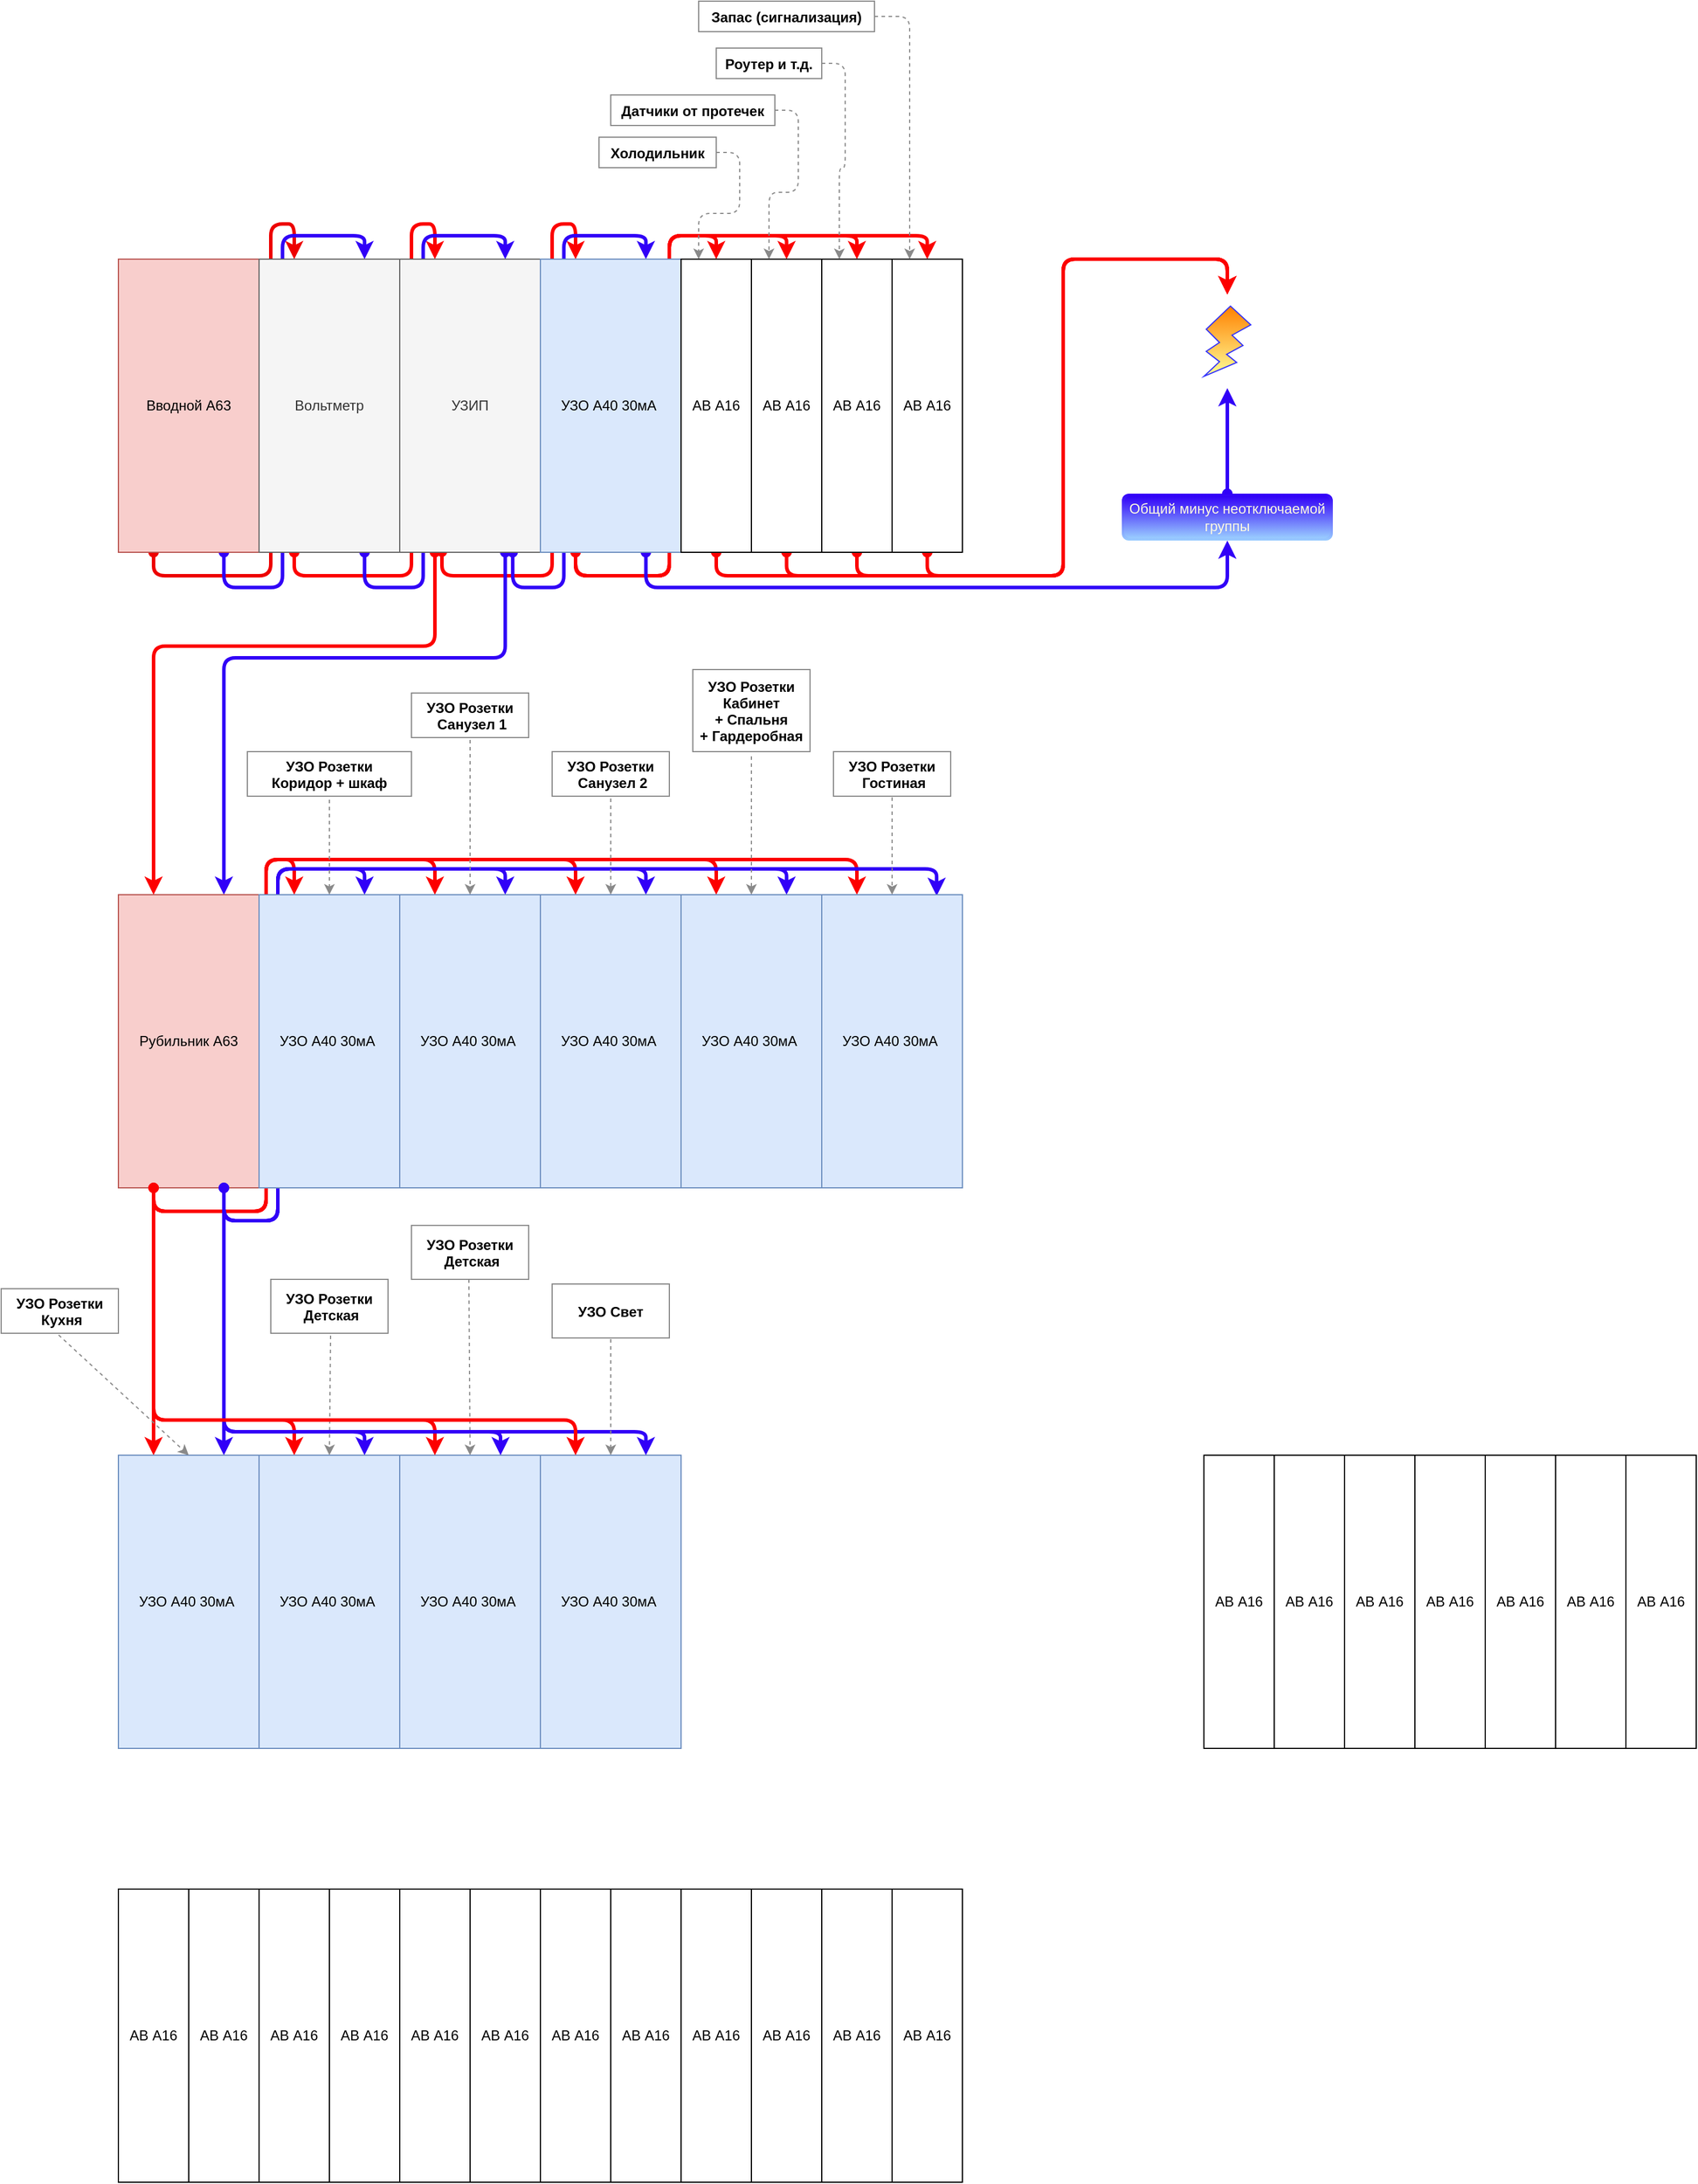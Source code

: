 <mxfile version="14.1.9" type="github">
  <diagram id="InX6c_mjAQpi0wGUPiS7" name="Page-1">
    <mxGraphModel dx="3693" dy="2317" grid="1" gridSize="10" guides="1" tooltips="1" connect="1" arrows="1" fold="1" page="1" pageScale="1" pageWidth="827" pageHeight="1169" math="0" shadow="0">
      <root>
        <mxCell id="0" />
        <mxCell id="1" parent="0" />
        <mxCell id="CxmhkmH8qf6XdyJVh8Tx-62" style="edgeStyle=orthogonalEdgeStyle;rounded=1;orthogonalLoop=1;jettySize=auto;html=1;startArrow=oval;startFill=1;strokeWidth=3;fillColor=#BC6C25;fontColor=#FEFAE0;exitX=0.5;exitY=1;exitDx=0;exitDy=0;strokeColor=#FC0000;" edge="1" parent="1" source="rveFUDQaSkYgi8xqInOS-8">
          <mxGeometry relative="1" as="geometry">
            <mxPoint x="1000" y="190" as="targetPoint" />
            <mxPoint x="740" y="410" as="sourcePoint" />
            <Array as="points">
              <mxPoint x="744" y="430" />
              <mxPoint x="860" y="430" />
              <mxPoint x="860" y="160" />
              <mxPoint x="1000" y="160" />
            </Array>
          </mxGeometry>
        </mxCell>
        <mxCell id="CxmhkmH8qf6XdyJVh8Tx-64" style="edgeStyle=orthogonalEdgeStyle;rounded=1;orthogonalLoop=1;jettySize=auto;html=1;startArrow=oval;startFill=1;strokeWidth=3;fillColor=#BC6C25;fontColor=#FEFAE0;exitX=0.5;exitY=1;exitDx=0;exitDy=0;strokeColor=#FC0000;" edge="1" parent="1" source="rveFUDQaSkYgi8xqInOS-7">
          <mxGeometry relative="1" as="geometry">
            <mxPoint x="1000" y="190" as="targetPoint" />
            <mxPoint x="690" y="410" as="sourcePoint" />
            <Array as="points">
              <mxPoint x="684" y="430" />
              <mxPoint x="860" y="430" />
              <mxPoint x="860" y="160" />
              <mxPoint x="1000" y="160" />
            </Array>
          </mxGeometry>
        </mxCell>
        <mxCell id="CxmhkmH8qf6XdyJVh8Tx-63" style="edgeStyle=orthogonalEdgeStyle;rounded=1;orthogonalLoop=1;jettySize=auto;html=1;exitX=0.5;exitY=1;exitDx=0;exitDy=0;startArrow=oval;startFill=1;strokeWidth=3;fillColor=#BC6C25;fontColor=#FEFAE0;strokeColor=#FC0000;" edge="1" parent="1" source="rveFUDQaSkYgi8xqInOS-6">
          <mxGeometry relative="1" as="geometry">
            <mxPoint x="1000" y="190" as="targetPoint" />
            <mxPoint x="624" y="410" as="sourcePoint" />
            <Array as="points">
              <mxPoint x="624" y="430" />
              <mxPoint x="860" y="430" />
              <mxPoint x="860" y="160" />
              <mxPoint x="1000" y="160" />
            </Array>
          </mxGeometry>
        </mxCell>
        <mxCell id="rveFUDQaSkYgi8xqInOS-10" style="edgeStyle=orthogonalEdgeStyle;orthogonalLoop=1;jettySize=auto;html=1;exitX=0.25;exitY=1;exitDx=0;exitDy=0;entryX=0.25;entryY=0;entryDx=0;entryDy=0;fillColor=#f8cecc;strokeColor=#ED0000;strokeWidth=3;startArrow=oval;startFill=1;" parent="1" source="rveFUDQaSkYgi8xqInOS-1" target="rveFUDQaSkYgi8xqInOS-2" edge="1">
          <mxGeometry relative="1" as="geometry">
            <Array as="points">
              <mxPoint x="84" y="430" />
              <mxPoint x="184" y="430" />
              <mxPoint x="184" y="130" />
              <mxPoint x="204" y="130" />
            </Array>
          </mxGeometry>
        </mxCell>
        <mxCell id="rveFUDQaSkYgi8xqInOS-11" style="edgeStyle=orthogonalEdgeStyle;orthogonalLoop=1;jettySize=auto;html=1;exitX=0.75;exitY=1;exitDx=0;exitDy=0;entryX=0.75;entryY=0;entryDx=0;entryDy=0;fillColor=#dae8fc;strokeColor=#3100F7;strokeWidth=3;startArrow=oval;startFill=1;" parent="1" source="rveFUDQaSkYgi8xqInOS-1" target="rveFUDQaSkYgi8xqInOS-2" edge="1">
          <mxGeometry relative="1" as="geometry">
            <Array as="points">
              <mxPoint x="144" y="440" />
              <mxPoint x="194" y="440" />
              <mxPoint x="194" y="140" />
              <mxPoint x="264" y="140" />
            </Array>
          </mxGeometry>
        </mxCell>
        <mxCell id="rveFUDQaSkYgi8xqInOS-1" value="Вводной А63" style="whiteSpace=wrap;html=1;fillColor=#f8cecc;strokeColor=#b85450;" parent="1" vertex="1">
          <mxGeometry x="54" y="160" width="120" height="250" as="geometry" />
        </mxCell>
        <mxCell id="rveFUDQaSkYgi8xqInOS-12" style="edgeStyle=orthogonalEdgeStyle;orthogonalLoop=1;jettySize=auto;html=1;exitX=0.25;exitY=1;exitDx=0;exitDy=0;entryX=0.25;entryY=0;entryDx=0;entryDy=0;strokeColor=#FC0000;strokeWidth=3;startArrow=oval;startFill=1;" parent="1" source="rveFUDQaSkYgi8xqInOS-2" target="rveFUDQaSkYgi8xqInOS-3" edge="1">
          <mxGeometry relative="1" as="geometry">
            <Array as="points">
              <mxPoint x="204" y="430" />
              <mxPoint x="304" y="430" />
              <mxPoint x="304" y="130" />
              <mxPoint x="324" y="130" />
            </Array>
          </mxGeometry>
        </mxCell>
        <mxCell id="rveFUDQaSkYgi8xqInOS-13" style="edgeStyle=orthogonalEdgeStyle;orthogonalLoop=1;jettySize=auto;html=1;exitX=0.75;exitY=1;exitDx=0;exitDy=0;entryX=0.75;entryY=0;entryDx=0;entryDy=0;strokeColor=#3100F7;strokeWidth=3;startArrow=oval;startFill=1;" parent="1" source="rveFUDQaSkYgi8xqInOS-2" target="rveFUDQaSkYgi8xqInOS-3" edge="1">
          <mxGeometry relative="1" as="geometry">
            <Array as="points">
              <mxPoint x="264" y="440" />
              <mxPoint x="314" y="440" />
              <mxPoint x="314" y="140" />
              <mxPoint x="384" y="140" />
            </Array>
          </mxGeometry>
        </mxCell>
        <mxCell id="rveFUDQaSkYgi8xqInOS-2" value="Вольтметр" style="whiteSpace=wrap;html=1;fillColor=#f5f5f5;strokeColor=#666666;fontColor=#333333;" parent="1" vertex="1">
          <mxGeometry x="174" y="160" width="120" height="250" as="geometry" />
        </mxCell>
        <mxCell id="rveFUDQaSkYgi8xqInOS-19" style="edgeStyle=orthogonalEdgeStyle;orthogonalLoop=1;jettySize=auto;html=1;exitX=0.3;exitY=0.998;exitDx=0;exitDy=0;entryX=0.25;entryY=0;entryDx=0;entryDy=0;strokeWidth=3;strokeColor=#FC0000;exitPerimeter=0;startArrow=oval;startFill=1;" parent="1" source="rveFUDQaSkYgi8xqInOS-3" target="rveFUDQaSkYgi8xqInOS-4" edge="1">
          <mxGeometry relative="1" as="geometry">
            <Array as="points">
              <mxPoint x="330" y="430" />
              <mxPoint x="424" y="430" />
              <mxPoint x="424" y="130" />
              <mxPoint x="444" y="130" />
            </Array>
          </mxGeometry>
        </mxCell>
        <mxCell id="rveFUDQaSkYgi8xqInOS-20" style="edgeStyle=orthogonalEdgeStyle;orthogonalLoop=1;jettySize=auto;html=1;exitX=0.803;exitY=1;exitDx=0;exitDy=0;entryX=0.75;entryY=0;entryDx=0;entryDy=0;strokeColor=#3100F7;strokeWidth=3;exitPerimeter=0;startArrow=oval;startFill=1;" parent="1" source="rveFUDQaSkYgi8xqInOS-3" target="rveFUDQaSkYgi8xqInOS-4" edge="1">
          <mxGeometry relative="1" as="geometry">
            <Array as="points">
              <mxPoint x="390" y="440" />
              <mxPoint x="434" y="440" />
              <mxPoint x="434" y="140" />
              <mxPoint x="504" y="140" />
            </Array>
          </mxGeometry>
        </mxCell>
        <mxCell id="rveFUDQaSkYgi8xqInOS-78" style="edgeStyle=orthogonalEdgeStyle;orthogonalLoop=1;jettySize=auto;html=1;exitX=0.25;exitY=1;exitDx=0;exitDy=0;entryX=0.25;entryY=0;entryDx=0;entryDy=0;strokeWidth=3;strokeColor=#FC0000;startArrow=oval;startFill=1;" parent="1" source="rveFUDQaSkYgi8xqInOS-3" target="rveFUDQaSkYgi8xqInOS-70" edge="1">
          <mxGeometry relative="1" as="geometry">
            <Array as="points">
              <mxPoint x="324" y="490" />
              <mxPoint x="84" y="490" />
            </Array>
          </mxGeometry>
        </mxCell>
        <mxCell id="rveFUDQaSkYgi8xqInOS-79" style="edgeStyle=orthogonalEdgeStyle;orthogonalLoop=1;jettySize=auto;html=1;exitX=0.75;exitY=1;exitDx=0;exitDy=0;entryX=0.75;entryY=0;entryDx=0;entryDy=0;strokeWidth=3;strokeColor=#3100F7;startArrow=oval;startFill=1;" parent="1" source="rveFUDQaSkYgi8xqInOS-3" target="rveFUDQaSkYgi8xqInOS-70" edge="1">
          <mxGeometry relative="1" as="geometry">
            <Array as="points">
              <mxPoint x="384" y="500" />
              <mxPoint x="144" y="500" />
            </Array>
          </mxGeometry>
        </mxCell>
        <mxCell id="rveFUDQaSkYgi8xqInOS-3" value="УЗИП" style="whiteSpace=wrap;html=1;fillColor=#f5f5f5;strokeColor=#666666;fontColor=#333333;" parent="1" vertex="1">
          <mxGeometry x="294" y="160" width="120" height="250" as="geometry" />
        </mxCell>
        <mxCell id="rveFUDQaSkYgi8xqInOS-21" style="edgeStyle=orthogonalEdgeStyle;orthogonalLoop=1;jettySize=auto;html=1;exitX=0.25;exitY=1;exitDx=0;exitDy=0;entryX=0.5;entryY=0;entryDx=0;entryDy=0;strokeColor=#FC0000;strokeWidth=3;" parent="1" source="rveFUDQaSkYgi8xqInOS-4" target="rveFUDQaSkYgi8xqInOS-5" edge="1">
          <mxGeometry relative="1" as="geometry">
            <Array as="points">
              <mxPoint x="444" y="430" />
              <mxPoint x="524" y="430" />
              <mxPoint x="524" y="140" />
              <mxPoint x="564" y="140" />
            </Array>
          </mxGeometry>
        </mxCell>
        <mxCell id="rveFUDQaSkYgi8xqInOS-22" style="edgeStyle=orthogonalEdgeStyle;orthogonalLoop=1;jettySize=auto;html=1;exitX=0.25;exitY=1;exitDx=0;exitDy=0;entryX=0.5;entryY=0;entryDx=0;entryDy=0;strokeColor=#FC0000;strokeWidth=3;" parent="1" source="rveFUDQaSkYgi8xqInOS-4" target="rveFUDQaSkYgi8xqInOS-6" edge="1">
          <mxGeometry relative="1" as="geometry">
            <Array as="points">
              <mxPoint x="444" y="430" />
              <mxPoint x="524" y="430" />
              <mxPoint x="524" y="140" />
              <mxPoint x="624" y="140" />
            </Array>
          </mxGeometry>
        </mxCell>
        <mxCell id="rveFUDQaSkYgi8xqInOS-23" style="edgeStyle=orthogonalEdgeStyle;orthogonalLoop=1;jettySize=auto;html=1;exitX=0.25;exitY=1;exitDx=0;exitDy=0;entryX=0.5;entryY=0;entryDx=0;entryDy=0;strokeColor=#FC0000;strokeWidth=3;" parent="1" source="rveFUDQaSkYgi8xqInOS-4" target="rveFUDQaSkYgi8xqInOS-7" edge="1">
          <mxGeometry relative="1" as="geometry">
            <Array as="points">
              <mxPoint x="444" y="430" />
              <mxPoint x="524" y="430" />
              <mxPoint x="524" y="140" />
              <mxPoint x="684" y="140" />
            </Array>
          </mxGeometry>
        </mxCell>
        <mxCell id="rveFUDQaSkYgi8xqInOS-24" style="edgeStyle=orthogonalEdgeStyle;orthogonalLoop=1;jettySize=auto;html=1;exitX=0.25;exitY=1;exitDx=0;exitDy=0;entryX=0.5;entryY=0;entryDx=0;entryDy=0;strokeColor=#FC0000;strokeWidth=3;startArrow=oval;startFill=1;" parent="1" source="rveFUDQaSkYgi8xqInOS-4" target="rveFUDQaSkYgi8xqInOS-8" edge="1">
          <mxGeometry relative="1" as="geometry">
            <Array as="points">
              <mxPoint x="444" y="430" />
              <mxPoint x="524" y="430" />
              <mxPoint x="524" y="140" />
              <mxPoint x="744" y="140" />
            </Array>
          </mxGeometry>
        </mxCell>
        <mxCell id="CxmhkmH8qf6XdyJVh8Tx-51" style="edgeStyle=orthogonalEdgeStyle;rounded=1;orthogonalLoop=1;jettySize=auto;html=1;exitX=0.75;exitY=1;exitDx=0;exitDy=0;fillColor=#BC6C25;fontColor=#FEFAE0;strokeColor=#3100F7;strokeWidth=3;entryX=0.5;entryY=1;entryDx=0;entryDy=0;startArrow=oval;startFill=1;" edge="1" parent="1" source="rveFUDQaSkYgi8xqInOS-4" target="CxmhkmH8qf6XdyJVh8Tx-52">
          <mxGeometry relative="1" as="geometry">
            <mxPoint x="1340" y="300" as="targetPoint" />
            <Array as="points">
              <mxPoint x="504" y="440" />
              <mxPoint x="1000" y="440" />
            </Array>
          </mxGeometry>
        </mxCell>
        <mxCell id="rveFUDQaSkYgi8xqInOS-4" value="УЗО А40 30мА&amp;nbsp;" style="whiteSpace=wrap;html=1;fillColor=#dae8fc;strokeColor=#6c8ebf;" parent="1" vertex="1">
          <mxGeometry x="414" y="160" width="120" height="250" as="geometry" />
        </mxCell>
        <mxCell id="CxmhkmH8qf6XdyJVh8Tx-56" style="edgeStyle=orthogonalEdgeStyle;rounded=1;orthogonalLoop=1;jettySize=auto;html=1;exitX=0.5;exitY=1;exitDx=0;exitDy=0;startArrow=oval;startFill=1;strokeWidth=3;fillColor=#BC6C25;fontColor=#FEFAE0;strokeColor=#FC0000;" edge="1" parent="1" source="rveFUDQaSkYgi8xqInOS-5">
          <mxGeometry relative="1" as="geometry">
            <mxPoint x="1000" y="190" as="targetPoint" />
            <Array as="points">
              <mxPoint x="564" y="430" />
              <mxPoint x="860" y="430" />
              <mxPoint x="860" y="160" />
              <mxPoint x="1000" y="160" />
            </Array>
          </mxGeometry>
        </mxCell>
        <mxCell id="rveFUDQaSkYgi8xqInOS-5" value="АВ А16" style="whiteSpace=wrap;html=1;" parent="1" vertex="1">
          <mxGeometry x="534" y="160" width="60" height="250" as="geometry" />
        </mxCell>
        <mxCell id="rveFUDQaSkYgi8xqInOS-6" value="АВ А16" style="whiteSpace=wrap;html=1;" parent="1" vertex="1">
          <mxGeometry x="594" y="160" width="60" height="250" as="geometry" />
        </mxCell>
        <mxCell id="rveFUDQaSkYgi8xqInOS-7" value="АВ А16" style="whiteSpace=wrap;html=1;" parent="1" vertex="1">
          <mxGeometry x="654" y="160" width="60" height="250" as="geometry" />
        </mxCell>
        <mxCell id="rveFUDQaSkYgi8xqInOS-8" value="АВ А16" style="whiteSpace=wrap;html=1;" parent="1" vertex="1">
          <mxGeometry x="714" y="160" width="60" height="250" as="geometry" />
        </mxCell>
        <mxCell id="rveFUDQaSkYgi8xqInOS-36" style="edgeStyle=orthogonalEdgeStyle;orthogonalLoop=1;jettySize=auto;html=1;exitX=1;exitY=0.5;exitDx=0;exitDy=0;entryX=0.25;entryY=0;entryDx=0;entryDy=0;strokeWidth=1;dashed=1;strokeColor=#8A8A8A;" parent="1" source="rveFUDQaSkYgi8xqInOS-25" target="rveFUDQaSkYgi8xqInOS-5" edge="1">
          <mxGeometry relative="1" as="geometry" />
        </mxCell>
        <mxCell id="rveFUDQaSkYgi8xqInOS-25" value="Холодильник" style="text;align=center;fontStyle=1;verticalAlign=middle;spacingLeft=3;spacingRight=3;rotatable=0;points=[[0,0.5],[1,0.5]];portConstraint=eastwest;strokeWidth=1;perimeterSpacing=0;glass=0;shadow=0;strokeColor=#8A8A8A;" parent="1" vertex="1">
          <mxGeometry x="464" y="56" width="100" height="26" as="geometry" />
        </mxCell>
        <mxCell id="rveFUDQaSkYgi8xqInOS-35" style="edgeStyle=orthogonalEdgeStyle;orthogonalLoop=1;jettySize=auto;html=1;exitX=1;exitY=0.5;exitDx=0;exitDy=0;entryX=0.25;entryY=0;entryDx=0;entryDy=0;strokeWidth=1;dashed=1;strokeColor=#8A8A8A;" parent="1" source="rveFUDQaSkYgi8xqInOS-27" target="rveFUDQaSkYgi8xqInOS-6" edge="1">
          <mxGeometry relative="1" as="geometry" />
        </mxCell>
        <mxCell id="rveFUDQaSkYgi8xqInOS-27" value="Датчики от протечек" style="text;align=center;fontStyle=1;verticalAlign=middle;spacingLeft=3;spacingRight=3;rotatable=0;points=[[0,0.5],[1,0.5]];portConstraint=eastwest;shadow=0;glass=0;fillColor=none;strokeColor=#8A8A8A;" parent="1" vertex="1">
          <mxGeometry x="474" y="20" width="140" height="26" as="geometry" />
        </mxCell>
        <mxCell id="rveFUDQaSkYgi8xqInOS-34" style="edgeStyle=orthogonalEdgeStyle;orthogonalLoop=1;jettySize=auto;html=1;exitX=1;exitY=0.5;exitDx=0;exitDy=0;entryX=0.25;entryY=0;entryDx=0;entryDy=0;strokeWidth=1;dashed=1;strokeColor=#8A8A8A;" parent="1" source="rveFUDQaSkYgi8xqInOS-29" target="rveFUDQaSkYgi8xqInOS-7" edge="1">
          <mxGeometry relative="1" as="geometry" />
        </mxCell>
        <mxCell id="rveFUDQaSkYgi8xqInOS-29" value="Роутер и т.д." style="text;align=center;fontStyle=1;verticalAlign=middle;spacingLeft=3;spacingRight=3;rotatable=0;points=[[0,0.5],[1,0.5]];portConstraint=eastwest;shadow=0;glass=0;fillColor=none;strokeColor=#8A8A8A;" parent="1" vertex="1">
          <mxGeometry x="564" y="-20" width="90" height="26" as="geometry" />
        </mxCell>
        <mxCell id="rveFUDQaSkYgi8xqInOS-32" style="edgeStyle=orthogonalEdgeStyle;orthogonalLoop=1;jettySize=auto;html=1;exitX=1;exitY=0.5;exitDx=0;exitDy=0;entryX=0.25;entryY=0;entryDx=0;entryDy=0;strokeWidth=1;dashed=1;strokeColor=#8A8A8A;" parent="1" source="rveFUDQaSkYgi8xqInOS-31" target="rveFUDQaSkYgi8xqInOS-8" edge="1">
          <mxGeometry relative="1" as="geometry" />
        </mxCell>
        <mxCell id="rveFUDQaSkYgi8xqInOS-31" value="Запас (сигнализация)" style="text;align=center;fontStyle=1;verticalAlign=middle;spacingLeft=3;spacingRight=3;rotatable=0;points=[[0,0.5],[1,0.5]];portConstraint=eastwest;shadow=0;glass=0;fillColor=none;strokeColor=#8A8A8A;" parent="1" vertex="1">
          <mxGeometry x="549" y="-60" width="150" height="26" as="geometry" />
        </mxCell>
        <mxCell id="rveFUDQaSkYgi8xqInOS-80" style="edgeStyle=orthogonalEdgeStyle;orthogonalLoop=1;jettySize=auto;html=1;exitX=0.25;exitY=1;exitDx=0;exitDy=0;entryX=0.25;entryY=0;entryDx=0;entryDy=0;strokeWidth=3;strokeColor=#FC0000;" parent="1" source="rveFUDQaSkYgi8xqInOS-70" target="rveFUDQaSkYgi8xqInOS-71" edge="1">
          <mxGeometry relative="1" as="geometry">
            <Array as="points">
              <mxPoint x="84" y="972" />
              <mxPoint x="180" y="972" />
              <mxPoint x="180" y="672" />
              <mxPoint x="204" y="672" />
            </Array>
          </mxGeometry>
        </mxCell>
        <mxCell id="rveFUDQaSkYgi8xqInOS-81" style="edgeStyle=orthogonalEdgeStyle;orthogonalLoop=1;jettySize=auto;html=1;exitX=0.75;exitY=1;exitDx=0;exitDy=0;entryX=0.75;entryY=0;entryDx=0;entryDy=0;strokeColor=#3100F7;strokeWidth=3;" parent="1" source="rveFUDQaSkYgi8xqInOS-70" target="rveFUDQaSkYgi8xqInOS-71" edge="1">
          <mxGeometry relative="1" as="geometry">
            <Array as="points">
              <mxPoint x="144" y="980" />
              <mxPoint x="190" y="980" />
              <mxPoint x="190" y="680" />
              <mxPoint x="264" y="680" />
            </Array>
          </mxGeometry>
        </mxCell>
        <mxCell id="rveFUDQaSkYgi8xqInOS-82" style="edgeStyle=orthogonalEdgeStyle;orthogonalLoop=1;jettySize=auto;html=1;exitX=0.25;exitY=1;exitDx=0;exitDy=0;entryX=0.25;entryY=0;entryDx=0;entryDy=0;strokeWidth=3;strokeColor=#FC0000;" parent="1" source="rveFUDQaSkYgi8xqInOS-70" target="rveFUDQaSkYgi8xqInOS-72" edge="1">
          <mxGeometry relative="1" as="geometry">
            <Array as="points">
              <mxPoint x="84" y="972" />
              <mxPoint x="180" y="972" />
              <mxPoint x="180" y="672" />
              <mxPoint x="324" y="672" />
            </Array>
          </mxGeometry>
        </mxCell>
        <mxCell id="rveFUDQaSkYgi8xqInOS-83" style="edgeStyle=orthogonalEdgeStyle;orthogonalLoop=1;jettySize=auto;html=1;exitX=0.25;exitY=1;exitDx=0;exitDy=0;entryX=0.25;entryY=0;entryDx=0;entryDy=0;strokeWidth=3;strokeColor=#FC0000;" parent="1" source="rveFUDQaSkYgi8xqInOS-70" target="rveFUDQaSkYgi8xqInOS-73" edge="1">
          <mxGeometry relative="1" as="geometry">
            <Array as="points">
              <mxPoint x="84" y="972" />
              <mxPoint x="180" y="972" />
              <mxPoint x="180" y="672" />
              <mxPoint x="444" y="672" />
            </Array>
          </mxGeometry>
        </mxCell>
        <mxCell id="rveFUDQaSkYgi8xqInOS-84" style="edgeStyle=orthogonalEdgeStyle;orthogonalLoop=1;jettySize=auto;html=1;exitX=0.25;exitY=1;exitDx=0;exitDy=0;entryX=0.25;entryY=0;entryDx=0;entryDy=0;strokeWidth=3;strokeColor=#FC0000;" parent="1" source="rveFUDQaSkYgi8xqInOS-70" target="rveFUDQaSkYgi8xqInOS-74" edge="1">
          <mxGeometry relative="1" as="geometry">
            <Array as="points">
              <mxPoint x="84" y="972" />
              <mxPoint x="180" y="972" />
              <mxPoint x="180" y="672" />
              <mxPoint x="564" y="672" />
            </Array>
          </mxGeometry>
        </mxCell>
        <mxCell id="rveFUDQaSkYgi8xqInOS-85" style="edgeStyle=orthogonalEdgeStyle;orthogonalLoop=1;jettySize=auto;html=1;exitX=0.25;exitY=1;exitDx=0;exitDy=0;entryX=0.25;entryY=0;entryDx=0;entryDy=0;strokeWidth=3;strokeColor=#FC0000;" parent="1" source="rveFUDQaSkYgi8xqInOS-70" target="rveFUDQaSkYgi8xqInOS-75" edge="1">
          <mxGeometry relative="1" as="geometry">
            <Array as="points">
              <mxPoint x="84" y="972" />
              <mxPoint x="180" y="972" />
              <mxPoint x="180" y="672" />
              <mxPoint x="684" y="672" />
            </Array>
          </mxGeometry>
        </mxCell>
        <mxCell id="rveFUDQaSkYgi8xqInOS-86" style="edgeStyle=orthogonalEdgeStyle;orthogonalLoop=1;jettySize=auto;html=1;exitX=0.75;exitY=1;exitDx=0;exitDy=0;entryX=0.75;entryY=0;entryDx=0;entryDy=0;strokeWidth=3;strokeColor=#3100F7;" parent="1" source="rveFUDQaSkYgi8xqInOS-70" target="rveFUDQaSkYgi8xqInOS-72" edge="1">
          <mxGeometry relative="1" as="geometry">
            <Array as="points">
              <mxPoint x="144" y="980" />
              <mxPoint x="190" y="980" />
              <mxPoint x="190" y="680" />
              <mxPoint x="384" y="680" />
            </Array>
          </mxGeometry>
        </mxCell>
        <mxCell id="rveFUDQaSkYgi8xqInOS-87" style="edgeStyle=orthogonalEdgeStyle;orthogonalLoop=1;jettySize=auto;html=1;exitX=0.75;exitY=1;exitDx=0;exitDy=0;entryX=0.75;entryY=0;entryDx=0;entryDy=0;strokeColor=#3100F7;strokeWidth=3;" parent="1" source="rveFUDQaSkYgi8xqInOS-70" target="rveFUDQaSkYgi8xqInOS-73" edge="1">
          <mxGeometry relative="1" as="geometry">
            <Array as="points">
              <mxPoint x="144" y="980" />
              <mxPoint x="190" y="980" />
              <mxPoint x="190" y="680" />
              <mxPoint x="504" y="680" />
            </Array>
          </mxGeometry>
        </mxCell>
        <mxCell id="rveFUDQaSkYgi8xqInOS-88" style="edgeStyle=orthogonalEdgeStyle;orthogonalLoop=1;jettySize=auto;html=1;exitX=0.75;exitY=1;exitDx=0;exitDy=0;entryX=0.75;entryY=0;entryDx=0;entryDy=0;strokeColor=#3100F7;strokeWidth=3;" parent="1" source="rveFUDQaSkYgi8xqInOS-70" target="rveFUDQaSkYgi8xqInOS-74" edge="1">
          <mxGeometry relative="1" as="geometry">
            <Array as="points">
              <mxPoint x="144" y="980" />
              <mxPoint x="190" y="980" />
              <mxPoint x="190" y="680" />
              <mxPoint x="624" y="680" />
            </Array>
          </mxGeometry>
        </mxCell>
        <mxCell id="rveFUDQaSkYgi8xqInOS-89" style="edgeStyle=orthogonalEdgeStyle;orthogonalLoop=1;jettySize=auto;html=1;exitX=0.75;exitY=1;exitDx=0;exitDy=0;entryX=0.817;entryY=0.004;entryDx=0;entryDy=0;entryPerimeter=0;strokeColor=#3100F7;strokeWidth=3;" parent="1" source="rveFUDQaSkYgi8xqInOS-70" target="rveFUDQaSkYgi8xqInOS-75" edge="1">
          <mxGeometry relative="1" as="geometry">
            <Array as="points">
              <mxPoint x="144" y="980" />
              <mxPoint x="190" y="980" />
              <mxPoint x="190" y="680" />
              <mxPoint x="752" y="680" />
            </Array>
          </mxGeometry>
        </mxCell>
        <mxCell id="rveFUDQaSkYgi8xqInOS-91" style="edgeStyle=orthogonalEdgeStyle;orthogonalLoop=1;jettySize=auto;html=1;exitX=0.75;exitY=1;exitDx=0;exitDy=0;entryX=0.75;entryY=0;entryDx=0;entryDy=0;strokeColor=#3100F7;strokeWidth=3;" parent="1" source="rveFUDQaSkYgi8xqInOS-70" target="rveFUDQaSkYgi8xqInOS-76" edge="1">
          <mxGeometry relative="1" as="geometry" />
        </mxCell>
        <mxCell id="rveFUDQaSkYgi8xqInOS-92" style="edgeStyle=orthogonalEdgeStyle;orthogonalLoop=1;jettySize=auto;html=1;exitX=0.75;exitY=1;exitDx=0;exitDy=0;entryX=0.75;entryY=0;entryDx=0;entryDy=0;strokeColor=#3100F7;strokeWidth=3;startArrow=oval;startFill=1;" parent="1" source="rveFUDQaSkYgi8xqInOS-70" target="rveFUDQaSkYgi8xqInOS-77" edge="1">
          <mxGeometry relative="1" as="geometry">
            <Array as="points">
              <mxPoint x="144" y="1160" />
              <mxPoint x="264" y="1160" />
            </Array>
          </mxGeometry>
        </mxCell>
        <mxCell id="rveFUDQaSkYgi8xqInOS-93" style="edgeStyle=orthogonalEdgeStyle;orthogonalLoop=1;jettySize=auto;html=1;exitX=0.25;exitY=1;exitDx=0;exitDy=0;entryX=0.25;entryY=0;entryDx=0;entryDy=0;strokeWidth=3;strokeColor=#FC0000;" parent="1" source="rveFUDQaSkYgi8xqInOS-70" target="rveFUDQaSkYgi8xqInOS-76" edge="1">
          <mxGeometry relative="1" as="geometry" />
        </mxCell>
        <mxCell id="rveFUDQaSkYgi8xqInOS-94" style="edgeStyle=orthogonalEdgeStyle;orthogonalLoop=1;jettySize=auto;html=1;exitX=0.25;exitY=1;exitDx=0;exitDy=0;entryX=0.25;entryY=0;entryDx=0;entryDy=0;strokeWidth=3;strokeColor=#FC0000;startArrow=oval;startFill=1;" parent="1" source="rveFUDQaSkYgi8xqInOS-70" target="rveFUDQaSkYgi8xqInOS-77" edge="1">
          <mxGeometry relative="1" as="geometry">
            <Array as="points">
              <mxPoint x="84" y="1150" />
              <mxPoint x="204" y="1150" />
            </Array>
          </mxGeometry>
        </mxCell>
        <mxCell id="rveFUDQaSkYgi8xqInOS-70" value="Рубильник А63" style="whiteSpace=wrap;html=1;fillColor=#f8cecc;strokeColor=#b85450;" parent="1" vertex="1">
          <mxGeometry x="54" y="702" width="120" height="250" as="geometry" />
        </mxCell>
        <mxCell id="rveFUDQaSkYgi8xqInOS-71" value="УЗО А40 30мА&amp;nbsp;" style="whiteSpace=wrap;html=1;fillColor=#dae8fc;strokeColor=#6c8ebf;" parent="1" vertex="1">
          <mxGeometry x="174" y="702" width="120" height="250" as="geometry" />
        </mxCell>
        <mxCell id="rveFUDQaSkYgi8xqInOS-72" value="УЗО А40 30мА&amp;nbsp;" style="whiteSpace=wrap;html=1;fillColor=#dae8fc;strokeColor=#6c8ebf;" parent="1" vertex="1">
          <mxGeometry x="294" y="702" width="120" height="250" as="geometry" />
        </mxCell>
        <mxCell id="rveFUDQaSkYgi8xqInOS-73" value="УЗО А40 30мА&amp;nbsp;" style="whiteSpace=wrap;html=1;fillColor=#dae8fc;strokeColor=#6c8ebf;" parent="1" vertex="1">
          <mxGeometry x="414" y="702" width="120" height="250" as="geometry" />
        </mxCell>
        <mxCell id="rveFUDQaSkYgi8xqInOS-74" value="УЗО А40 30мА&amp;nbsp;" style="whiteSpace=wrap;html=1;fillColor=#dae8fc;strokeColor=#6c8ebf;" parent="1" vertex="1">
          <mxGeometry x="534" y="702" width="120" height="250" as="geometry" />
        </mxCell>
        <mxCell id="rveFUDQaSkYgi8xqInOS-75" value="УЗО А40 30мА&amp;nbsp;" style="whiteSpace=wrap;html=1;fillColor=#dae8fc;strokeColor=#6c8ebf;" parent="1" vertex="1">
          <mxGeometry x="654" y="702" width="120" height="250" as="geometry" />
        </mxCell>
        <mxCell id="rveFUDQaSkYgi8xqInOS-76" value="УЗО А40 30мА&amp;nbsp;" style="whiteSpace=wrap;html=1;fillColor=#dae8fc;strokeColor=#6c8ebf;" parent="1" vertex="1">
          <mxGeometry x="54" y="1180" width="120" height="250" as="geometry" />
        </mxCell>
        <mxCell id="rveFUDQaSkYgi8xqInOS-77" value="УЗО А40 30мА&amp;nbsp;" style="whiteSpace=wrap;html=1;fillColor=#dae8fc;strokeColor=#6c8ebf;" parent="1" vertex="1">
          <mxGeometry x="174" y="1180" width="120" height="250" as="geometry" />
        </mxCell>
        <mxCell id="rveFUDQaSkYgi8xqInOS-97" value="УЗО Розетки&#xa;Коридор + шкаф" style="text;align=center;fontStyle=1;verticalAlign=middle;spacingLeft=3;spacingRight=3;rotatable=0;points=[[0,0.5],[1,0.5]];portConstraint=eastwest;strokeWidth=1;perimeterSpacing=0;glass=0;shadow=0;strokeColor=#8A8A8A;" parent="1" vertex="1">
          <mxGeometry x="164" y="580" width="140" height="38" as="geometry" />
        </mxCell>
        <mxCell id="rveFUDQaSkYgi8xqInOS-98" value="УЗО Розетки&#xa; Санузел 1" style="text;align=center;fontStyle=1;verticalAlign=middle;spacingLeft=3;spacingRight=3;rotatable=0;points=[[0,0.5],[1,0.5]];portConstraint=eastwest;strokeWidth=1;perimeterSpacing=0;glass=0;shadow=0;strokeColor=#8A8A8A;" parent="1" vertex="1">
          <mxGeometry x="304" y="530" width="100" height="38" as="geometry" />
        </mxCell>
        <mxCell id="rveFUDQaSkYgi8xqInOS-99" value="УЗО Розетки&#xa; Санузел 2" style="text;align=center;fontStyle=1;verticalAlign=middle;spacingLeft=3;spacingRight=3;rotatable=0;points=[[0,0.5],[1,0.5]];portConstraint=eastwest;strokeWidth=1;perimeterSpacing=0;glass=0;shadow=0;strokeColor=#8A8A8A;" parent="1" vertex="1">
          <mxGeometry x="424" y="580" width="100" height="38" as="geometry" />
        </mxCell>
        <mxCell id="rveFUDQaSkYgi8xqInOS-101" value="УЗО Розетки&#xa;Кабинет &#xa;+ Спальня &#xa;+ Гардеробная" style="text;align=center;fontStyle=1;verticalAlign=middle;spacingLeft=3;spacingRight=3;rotatable=0;points=[[0,0.5],[1,0.5]];portConstraint=eastwest;strokeWidth=1;perimeterSpacing=0;glass=0;shadow=0;strokeColor=#8A8A8A;" parent="1" vertex="1">
          <mxGeometry x="544" y="510" width="100" height="70" as="geometry" />
        </mxCell>
        <mxCell id="rveFUDQaSkYgi8xqInOS-102" value="УЗО Розетки&#xa; Гостиная" style="text;align=center;fontStyle=1;verticalAlign=middle;spacingLeft=3;spacingRight=3;rotatable=0;points=[[0,0.5],[1,0.5]];portConstraint=eastwest;strokeWidth=1;perimeterSpacing=0;glass=0;shadow=0;strokeColor=#8A8A8A;" parent="1" vertex="1">
          <mxGeometry x="664" y="580" width="100" height="38" as="geometry" />
        </mxCell>
        <mxCell id="rveFUDQaSkYgi8xqInOS-103" value="УЗО Розетки&#xa; Кухня" style="text;align=center;fontStyle=1;verticalAlign=middle;spacingLeft=3;spacingRight=3;rotatable=0;points=[[0,0.5],[1,0.5]];portConstraint=eastwest;strokeWidth=1;perimeterSpacing=0;glass=0;shadow=0;strokeColor=#8A8A8A;" parent="1" vertex="1">
          <mxGeometry x="-46" y="1038" width="100" height="38" as="geometry" />
        </mxCell>
        <mxCell id="rveFUDQaSkYgi8xqInOS-104" value="УЗО Розетки&#xa; Детская" style="text;align=center;fontStyle=1;verticalAlign=middle;spacingLeft=3;spacingRight=3;rotatable=0;points=[[0,0.5],[1,0.5]];portConstraint=eastwest;strokeWidth=1;perimeterSpacing=0;glass=0;shadow=0;strokeColor=#8A8A8A;" parent="1" vertex="1">
          <mxGeometry x="184" y="1030" width="100" height="46" as="geometry" />
        </mxCell>
        <mxCell id="CxmhkmH8qf6XdyJVh8Tx-4" value="" style="endArrow=classic;html=1;dashed=1;strokeColor=#8A8A8A;strokeWidth=1;entryX=0.5;entryY=0;entryDx=0;entryDy=0;" edge="1" parent="1" target="rveFUDQaSkYgi8xqInOS-71">
          <mxGeometry width="50" height="50" relative="1" as="geometry">
            <mxPoint x="234" y="621" as="sourcePoint" />
            <mxPoint x="470" y="632" as="targetPoint" />
          </mxGeometry>
        </mxCell>
        <mxCell id="CxmhkmH8qf6XdyJVh8Tx-5" value="" style="endArrow=classic;html=1;dashed=1;strokeColor=#8A8A8A;strokeWidth=1;entryX=0.5;entryY=0;entryDx=0;entryDy=0;" edge="1" parent="1" target="rveFUDQaSkYgi8xqInOS-72">
          <mxGeometry width="50" height="50" relative="1" as="geometry">
            <mxPoint x="354" y="570" as="sourcePoint" />
            <mxPoint x="470" y="632" as="targetPoint" />
          </mxGeometry>
        </mxCell>
        <mxCell id="CxmhkmH8qf6XdyJVh8Tx-6" value="" style="endArrow=classic;html=1;dashed=1;strokeColor=#8A8A8A;strokeWidth=1;entryX=0.5;entryY=0;entryDx=0;entryDy=0;" edge="1" parent="1" target="rveFUDQaSkYgi8xqInOS-73">
          <mxGeometry width="50" height="50" relative="1" as="geometry">
            <mxPoint x="474" y="620" as="sourcePoint" />
            <mxPoint x="364" y="712" as="targetPoint" />
          </mxGeometry>
        </mxCell>
        <mxCell id="CxmhkmH8qf6XdyJVh8Tx-7" value="" style="endArrow=classic;html=1;dashed=1;strokeColor=#8A8A8A;strokeWidth=1;entryX=0.5;entryY=0;entryDx=0;entryDy=0;" edge="1" parent="1" target="rveFUDQaSkYgi8xqInOS-74">
          <mxGeometry width="50" height="50" relative="1" as="geometry">
            <mxPoint x="594" y="584" as="sourcePoint" />
            <mxPoint x="374" y="722" as="targetPoint" />
          </mxGeometry>
        </mxCell>
        <mxCell id="CxmhkmH8qf6XdyJVh8Tx-8" value="" style="endArrow=classic;html=1;dashed=1;strokeColor=#8A8A8A;strokeWidth=1;entryX=0.5;entryY=0;entryDx=0;entryDy=0;" edge="1" parent="1" target="rveFUDQaSkYgi8xqInOS-75">
          <mxGeometry width="50" height="50" relative="1" as="geometry">
            <mxPoint x="714" y="619" as="sourcePoint" />
            <mxPoint x="384" y="732" as="targetPoint" />
          </mxGeometry>
        </mxCell>
        <mxCell id="CxmhkmH8qf6XdyJVh8Tx-9" value="" style="endArrow=classic;html=1;dashed=1;strokeColor=#8A8A8A;strokeWidth=1;exitX=0.49;exitY=1.038;exitDx=0;exitDy=0;exitPerimeter=0;entryX=0.5;entryY=0;entryDx=0;entryDy=0;" edge="1" parent="1" source="rveFUDQaSkYgi8xqInOS-103" target="rveFUDQaSkYgi8xqInOS-76">
          <mxGeometry width="50" height="50" relative="1" as="geometry">
            <mxPoint x="627" y="940.002" as="sourcePoint" />
            <mxPoint x="621" y="1060" as="targetPoint" />
          </mxGeometry>
        </mxCell>
        <mxCell id="CxmhkmH8qf6XdyJVh8Tx-10" value="" style="endArrow=classic;html=1;dashed=1;strokeColor=#8A8A8A;strokeWidth=1;entryX=0.5;entryY=0;entryDx=0;entryDy=0;exitX=0.51;exitY=1.043;exitDx=0;exitDy=0;exitPerimeter=0;" edge="1" parent="1" source="rveFUDQaSkYgi8xqInOS-104" target="rveFUDQaSkYgi8xqInOS-77">
          <mxGeometry width="50" height="50" relative="1" as="geometry">
            <mxPoint x="234" y="1080" as="sourcePoint" />
            <mxPoint x="631" y="1070" as="targetPoint" />
          </mxGeometry>
        </mxCell>
        <mxCell id="CxmhkmH8qf6XdyJVh8Tx-12" value="АВ А16" style="whiteSpace=wrap;html=1;" vertex="1" parent="1">
          <mxGeometry x="980" y="1180" width="60" height="250" as="geometry" />
        </mxCell>
        <mxCell id="CxmhkmH8qf6XdyJVh8Tx-13" value="АВ А16" style="whiteSpace=wrap;html=1;" vertex="1" parent="1">
          <mxGeometry x="1040" y="1180" width="60" height="250" as="geometry" />
        </mxCell>
        <mxCell id="CxmhkmH8qf6XdyJVh8Tx-20" value="АВ А16" style="whiteSpace=wrap;html=1;" vertex="1" parent="1">
          <mxGeometry x="1100" y="1180" width="60" height="250" as="geometry" />
        </mxCell>
        <mxCell id="CxmhkmH8qf6XdyJVh8Tx-21" value="АВ А16" style="whiteSpace=wrap;html=1;" vertex="1" parent="1">
          <mxGeometry x="1160" y="1180" width="60" height="250" as="geometry" />
        </mxCell>
        <mxCell id="CxmhkmH8qf6XdyJVh8Tx-22" value="АВ А16" style="whiteSpace=wrap;html=1;" vertex="1" parent="1">
          <mxGeometry x="1220" y="1180" width="60" height="250" as="geometry" />
        </mxCell>
        <mxCell id="CxmhkmH8qf6XdyJVh8Tx-23" value="АВ А16" style="whiteSpace=wrap;html=1;" vertex="1" parent="1">
          <mxGeometry x="54" y="1550" width="60" height="250" as="geometry" />
        </mxCell>
        <mxCell id="CxmhkmH8qf6XdyJVh8Tx-24" value="АВ А16" style="whiteSpace=wrap;html=1;" vertex="1" parent="1">
          <mxGeometry x="114" y="1550" width="60" height="250" as="geometry" />
        </mxCell>
        <mxCell id="CxmhkmH8qf6XdyJVh8Tx-25" value="АВ А16" style="whiteSpace=wrap;html=1;" vertex="1" parent="1">
          <mxGeometry x="174" y="1550" width="60" height="250" as="geometry" />
        </mxCell>
        <mxCell id="CxmhkmH8qf6XdyJVh8Tx-26" value="АВ А16" style="whiteSpace=wrap;html=1;" vertex="1" parent="1">
          <mxGeometry x="234" y="1550" width="60" height="250" as="geometry" />
        </mxCell>
        <mxCell id="CxmhkmH8qf6XdyJVh8Tx-27" value="АВ А16" style="whiteSpace=wrap;html=1;" vertex="1" parent="1">
          <mxGeometry x="294" y="1550" width="60" height="250" as="geometry" />
        </mxCell>
        <mxCell id="CxmhkmH8qf6XdyJVh8Tx-28" value="АВ А16" style="whiteSpace=wrap;html=1;" vertex="1" parent="1">
          <mxGeometry x="354" y="1550" width="60" height="250" as="geometry" />
        </mxCell>
        <mxCell id="CxmhkmH8qf6XdyJVh8Tx-29" value="АВ А16" style="whiteSpace=wrap;html=1;" vertex="1" parent="1">
          <mxGeometry x="414" y="1550" width="60" height="250" as="geometry" />
        </mxCell>
        <mxCell id="CxmhkmH8qf6XdyJVh8Tx-30" value="АВ А16" style="whiteSpace=wrap;html=1;" vertex="1" parent="1">
          <mxGeometry x="474" y="1550" width="60" height="250" as="geometry" />
        </mxCell>
        <mxCell id="CxmhkmH8qf6XdyJVh8Tx-31" value="АВ А16" style="whiteSpace=wrap;html=1;" vertex="1" parent="1">
          <mxGeometry x="534" y="1550" width="60" height="250" as="geometry" />
        </mxCell>
        <mxCell id="CxmhkmH8qf6XdyJVh8Tx-32" value="АВ А16" style="whiteSpace=wrap;html=1;" vertex="1" parent="1">
          <mxGeometry x="594" y="1550" width="60" height="250" as="geometry" />
        </mxCell>
        <mxCell id="CxmhkmH8qf6XdyJVh8Tx-33" value="АВ А16" style="whiteSpace=wrap;html=1;" vertex="1" parent="1">
          <mxGeometry x="654" y="1550" width="60" height="250" as="geometry" />
        </mxCell>
        <mxCell id="CxmhkmH8qf6XdyJVh8Tx-34" value="АВ А16" style="whiteSpace=wrap;html=1;" vertex="1" parent="1">
          <mxGeometry x="714" y="1550" width="60" height="250" as="geometry" />
        </mxCell>
        <mxCell id="CxmhkmH8qf6XdyJVh8Tx-35" value="АВ А16" style="whiteSpace=wrap;html=1;" vertex="1" parent="1">
          <mxGeometry x="1280" y="1180" width="60" height="250" as="geometry" />
        </mxCell>
        <mxCell id="CxmhkmH8qf6XdyJVh8Tx-36" value="АВ А16" style="whiteSpace=wrap;html=1;" vertex="1" parent="1">
          <mxGeometry x="1340" y="1180" width="60" height="250" as="geometry" />
        </mxCell>
        <mxCell id="CxmhkmH8qf6XdyJVh8Tx-40" value="УЗО А40 30мА&amp;nbsp;" style="whiteSpace=wrap;html=1;fillColor=#dae8fc;strokeColor=#6c8ebf;" vertex="1" parent="1">
          <mxGeometry x="294" y="1180" width="120" height="250" as="geometry" />
        </mxCell>
        <mxCell id="CxmhkmH8qf6XdyJVh8Tx-41" style="edgeStyle=orthogonalEdgeStyle;orthogonalLoop=1;jettySize=auto;html=1;exitX=0.75;exitY=1;exitDx=0;exitDy=0;strokeColor=#3100F7;strokeWidth=3;startArrow=oval;startFill=1;" edge="1" parent="1" source="rveFUDQaSkYgi8xqInOS-70">
          <mxGeometry relative="1" as="geometry">
            <Array as="points">
              <mxPoint x="144" y="1160" />
              <mxPoint x="380" y="1160" />
              <mxPoint x="380" y="1180" />
            </Array>
            <mxPoint x="144" y="952" as="sourcePoint" />
            <mxPoint x="380" y="1180" as="targetPoint" />
          </mxGeometry>
        </mxCell>
        <mxCell id="CxmhkmH8qf6XdyJVh8Tx-43" style="edgeStyle=orthogonalEdgeStyle;orthogonalLoop=1;jettySize=auto;html=1;exitX=0.25;exitY=1;exitDx=0;exitDy=0;entryX=0.25;entryY=0;entryDx=0;entryDy=0;strokeWidth=3;strokeColor=#FC0000;startArrow=oval;startFill=1;" edge="1" parent="1" source="rveFUDQaSkYgi8xqInOS-70" target="CxmhkmH8qf6XdyJVh8Tx-40">
          <mxGeometry relative="1" as="geometry">
            <Array as="points">
              <mxPoint x="84" y="1150" />
              <mxPoint x="324" y="1150" />
            </Array>
          </mxGeometry>
        </mxCell>
        <mxCell id="CxmhkmH8qf6XdyJVh8Tx-44" value="УЗО Розетки&#xa; Детская" style="text;align=center;fontStyle=1;verticalAlign=middle;spacingLeft=3;spacingRight=3;rotatable=0;points=[[0,0.5],[1,0.5]];portConstraint=eastwest;strokeWidth=1;perimeterSpacing=0;glass=0;shadow=0;strokeColor=#8A8A8A;" vertex="1" parent="1">
          <mxGeometry x="304" y="984" width="100" height="46" as="geometry" />
        </mxCell>
        <mxCell id="CxmhkmH8qf6XdyJVh8Tx-45" value="" style="endArrow=classic;html=1;fillColor=#BC6C25;fontColor=#FEFAE0;entryX=0.5;entryY=0;entryDx=0;entryDy=0;strokeColor=#8A8A8A;dashed=1;exitX=0.49;exitY=1;exitDx=0;exitDy=0;exitPerimeter=0;" edge="1" parent="1" source="CxmhkmH8qf6XdyJVh8Tx-44" target="CxmhkmH8qf6XdyJVh8Tx-40">
          <mxGeometry width="50" height="50" relative="1" as="geometry">
            <mxPoint x="354" y="1040" as="sourcePoint" />
            <mxPoint x="470" y="1080" as="targetPoint" />
          </mxGeometry>
        </mxCell>
        <mxCell id="CxmhkmH8qf6XdyJVh8Tx-46" value="УЗО А40 30мА&amp;nbsp;" style="whiteSpace=wrap;html=1;fillColor=#dae8fc;strokeColor=#6c8ebf;" vertex="1" parent="1">
          <mxGeometry x="414" y="1180" width="120" height="250" as="geometry" />
        </mxCell>
        <mxCell id="CxmhkmH8qf6XdyJVh8Tx-47" style="edgeStyle=orthogonalEdgeStyle;orthogonalLoop=1;jettySize=auto;html=1;exitX=0.75;exitY=1;exitDx=0;exitDy=0;strokeColor=#3100F7;strokeWidth=3;startArrow=oval;startFill=1;entryX=0.75;entryY=0;entryDx=0;entryDy=0;" edge="1" parent="1" source="rveFUDQaSkYgi8xqInOS-70" target="CxmhkmH8qf6XdyJVh8Tx-46">
          <mxGeometry relative="1" as="geometry">
            <Array as="points">
              <mxPoint x="144" y="1160" />
              <mxPoint x="504" y="1160" />
            </Array>
            <mxPoint x="144" y="952" as="sourcePoint" />
            <mxPoint x="380" y="1180" as="targetPoint" />
          </mxGeometry>
        </mxCell>
        <mxCell id="CxmhkmH8qf6XdyJVh8Tx-48" style="edgeStyle=orthogonalEdgeStyle;orthogonalLoop=1;jettySize=auto;html=1;exitX=0.25;exitY=1;exitDx=0;exitDy=0;entryX=0.25;entryY=0;entryDx=0;entryDy=0;strokeWidth=3;strokeColor=#FC0000;startArrow=oval;startFill=1;" edge="1" parent="1" source="rveFUDQaSkYgi8xqInOS-70" target="CxmhkmH8qf6XdyJVh8Tx-46">
          <mxGeometry relative="1" as="geometry">
            <Array as="points">
              <mxPoint x="84" y="1150" />
              <mxPoint x="444" y="1150" />
            </Array>
          </mxGeometry>
        </mxCell>
        <mxCell id="CxmhkmH8qf6XdyJVh8Tx-49" value="УЗО Свет" style="text;align=center;fontStyle=1;verticalAlign=middle;spacingLeft=3;spacingRight=3;rotatable=0;points=[[0,0.5],[1,0.5]];portConstraint=eastwest;strokeWidth=1;perimeterSpacing=0;glass=0;shadow=0;strokeColor=#8A8A8A;" vertex="1" parent="1">
          <mxGeometry x="424" y="1034" width="100" height="46" as="geometry" />
        </mxCell>
        <mxCell id="CxmhkmH8qf6XdyJVh8Tx-50" value="" style="endArrow=classic;html=1;dashed=1;strokeColor=#8A8A8A;strokeWidth=1;entryX=0.5;entryY=0;entryDx=0;entryDy=0;exitX=0.5;exitY=1.022;exitDx=0;exitDy=0;exitPerimeter=0;" edge="1" parent="1" source="CxmhkmH8qf6XdyJVh8Tx-49" target="CxmhkmH8qf6XdyJVh8Tx-46">
          <mxGeometry width="50" height="50" relative="1" as="geometry">
            <mxPoint x="245" y="1087.978" as="sourcePoint" />
            <mxPoint x="244" y="1190" as="targetPoint" />
          </mxGeometry>
        </mxCell>
        <mxCell id="CxmhkmH8qf6XdyJVh8Tx-68" style="edgeStyle=orthogonalEdgeStyle;rounded=1;orthogonalLoop=1;jettySize=auto;html=1;startArrow=oval;startFill=1;strokeWidth=3;fillColor=#BC6C25;fontColor=#FEFAE0;strokeColor=#3100F7;" edge="1" parent="1" source="CxmhkmH8qf6XdyJVh8Tx-52">
          <mxGeometry relative="1" as="geometry">
            <mxPoint x="1000" y="270" as="targetPoint" />
          </mxGeometry>
        </mxCell>
        <mxCell id="CxmhkmH8qf6XdyJVh8Tx-52" value="Общий минус неотключаемой группы" style="shape=ext;double=1;rounded=1;whiteSpace=wrap;html=1;fontColor=#FEFAE0;gradientColor=#99CCFF;strokeColor=none;fillColor=#3100F7;" vertex="1" parent="1">
          <mxGeometry x="910" y="360" width="180" height="40" as="geometry" />
        </mxCell>
        <mxCell id="CxmhkmH8qf6XdyJVh8Tx-67" value="" style="verticalLabelPosition=bottom;verticalAlign=top;html=1;shape=mxgraph.basic.flash;strokeColor=#3333FF;fontColor=#FEFAE0;fillColor=#FF8000;gradientColor=#FFFF99;" vertex="1" parent="1">
          <mxGeometry x="980" y="200" width="40" height="60" as="geometry" />
        </mxCell>
      </root>
    </mxGraphModel>
  </diagram>
</mxfile>
